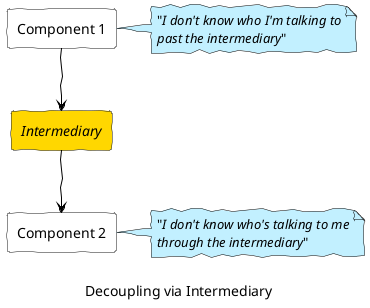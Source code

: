 @startuml
' Diagram on Decoupling for Coupling blog post

skinparam handwritten true
skinparam RectangleBackgroundColor white
skinparam NoteBackgroundColor APPLICATION
skinparam NoteBorderColor black

caption \nDecoupling via Intermediary

rectangle "Component 1" as cp1
note right of cp1: "<i>I don't know who I'm talking to\n<i>past the intermediary</i>"

rectangle "<i>Intermediary</i>" as im #Gold

rectangle "Component 2" as cp2
note right of cp2: "<i>I don't know who's talking to me\n<i>through the intermediary</i>"

cp1 -[#black]down-> im
im -[#black]down-> cp2

@enduml